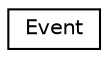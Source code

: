 digraph "Graphical Class Hierarchy"
{
 // LATEX_PDF_SIZE
  edge [fontname="Helvetica",fontsize="10",labelfontname="Helvetica",labelfontsize="10"];
  node [fontname="Helvetica",fontsize="10",shape=record];
  rankdir="LR";
  Node0 [label="Event",height=0.2,width=0.4,color="black", fillcolor="white", style="filled",URL="$class_event.html",tooltip=" "];
}
